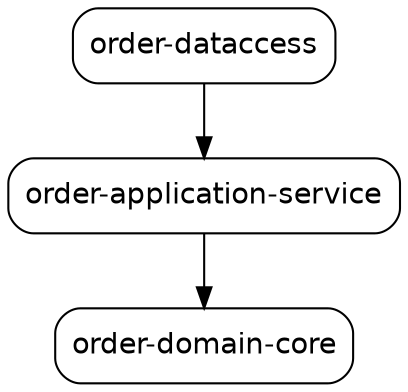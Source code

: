 digraph "order-dataccess" {
  node [shape="box",style="rounded",fontname="Helvetica",fontsize="14"]
  edge [fontsize="10",fontname="Helvetica"]

  // Node Definitions:
  "com.food.ordering.system:order-application-service:jar"[label=<order-application-service>]
  "com.food.ordering.system:order-domain-core:jar"[label=<order-domain-core>]
  "com.food.ordering.system:order-dataccess:jar"[label=<order-dataccess>]

  // Edge Definitions:
  "com.food.ordering.system:order-application-service:jar" -> "com.food.ordering.system:order-domain-core:jar"
  "com.food.ordering.system:order-dataccess:jar" -> "com.food.ordering.system:order-application-service:jar"
}
